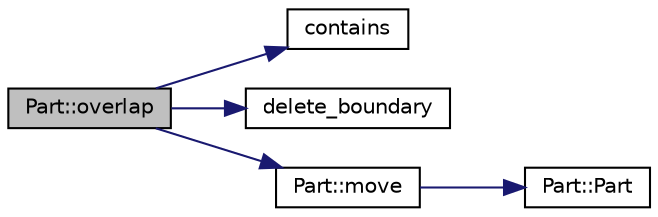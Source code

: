 digraph "Part::overlap"
{
 // LATEX_PDF_SIZE
  edge [fontname="Helvetica",fontsize="10",labelfontname="Helvetica",labelfontsize="10"];
  node [fontname="Helvetica",fontsize="10",shape=record];
  rankdir="LR";
  Node1 [label="Part::overlap",height=0.2,width=0.4,color="black", fillcolor="grey75", style="filled", fontcolor="black",tooltip=" "];
  Node1 -> Node2 [color="midnightblue",fontsize="10",style="solid",fontname="Helvetica"];
  Node2 [label="contains",height=0.2,width=0.4,color="black", fillcolor="white", style="filled",URL="$d7/d5f/system_8_c.html#a7d7ac1def01662e67c5442394bdd3bb0",tooltip=" "];
  Node1 -> Node3 [color="midnightblue",fontsize="10",style="solid",fontname="Helvetica"];
  Node3 [label="delete_boundary",height=0.2,width=0.4,color="black", fillcolor="white", style="filled",URL="$d6/d39/cs_8_c.html#a66b6d7092280f6a0a04a6bc54b66b4d5",tooltip=" "];
  Node1 -> Node4 [color="midnightblue",fontsize="10",style="solid",fontname="Helvetica"];
  Node4 [label="Part::move",height=0.2,width=0.4,color="black", fillcolor="white", style="filled",URL="$db/d16/class_part.html#a1fbba83080bd14d2f5918a69067eccd3",tooltip=" "];
  Node4 -> Node5 [color="midnightblue",fontsize="10",style="solid",fontname="Helvetica"];
  Node5 [label="Part::Part",height=0.2,width=0.4,color="black", fillcolor="white", style="filled",URL="$db/d16/class_part.html#abbcb46357cb81167473b1baee9c2d2e0",tooltip=" "];
}
